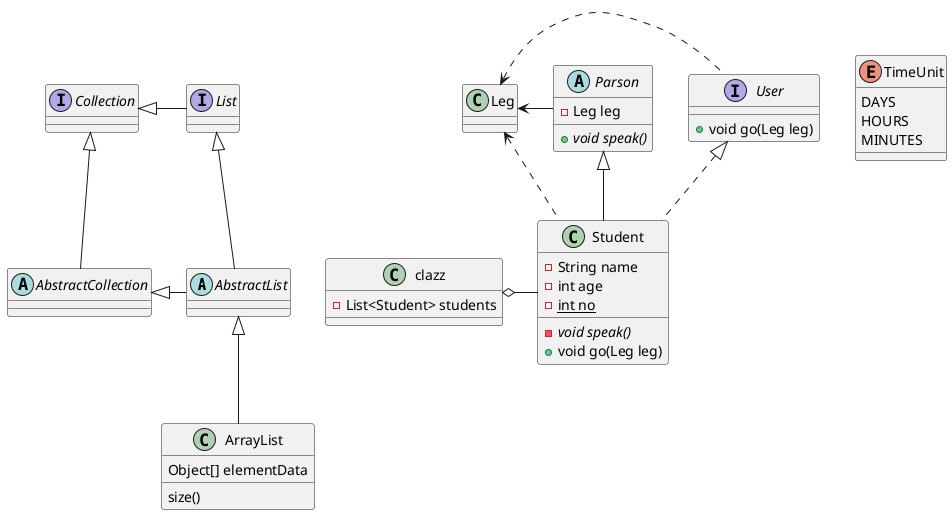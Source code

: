 @startuml
'https://plantuml.com/class-diagram

abstract class AbstractList
abstract AbstractCollection
interface List
interface Collection

List <|-- AbstractList
Collection <|-- AbstractCollection

Collection <|- List
AbstractCollection <|- AbstractList
AbstractList <|-- ArrayList

class ArrayList {
Object[] elementData
size()
}

enum TimeUnit {
DAYS
HOURS
MINUTES
}
'泛化或继承关系
Parson <|-- Student
'实现关系
User <|.. Student
'依赖关系
Leg <. User
Leg <. Student
'关联关系
Leg <- Parson
'聚合关系
clazz o- Student
abstract class Parson{
    -Leg leg
    {abstract} +void speak()
}

interface User{
    +void go(Leg leg)
}

class Leg

class Student {
   -String name
   -int age
   {static} -int no
   {abstract} -void speak()
   +void go(Leg leg)
}
class clazz{
   -List<Student> students
}
'练习:动物衍生关系类图



@enduml